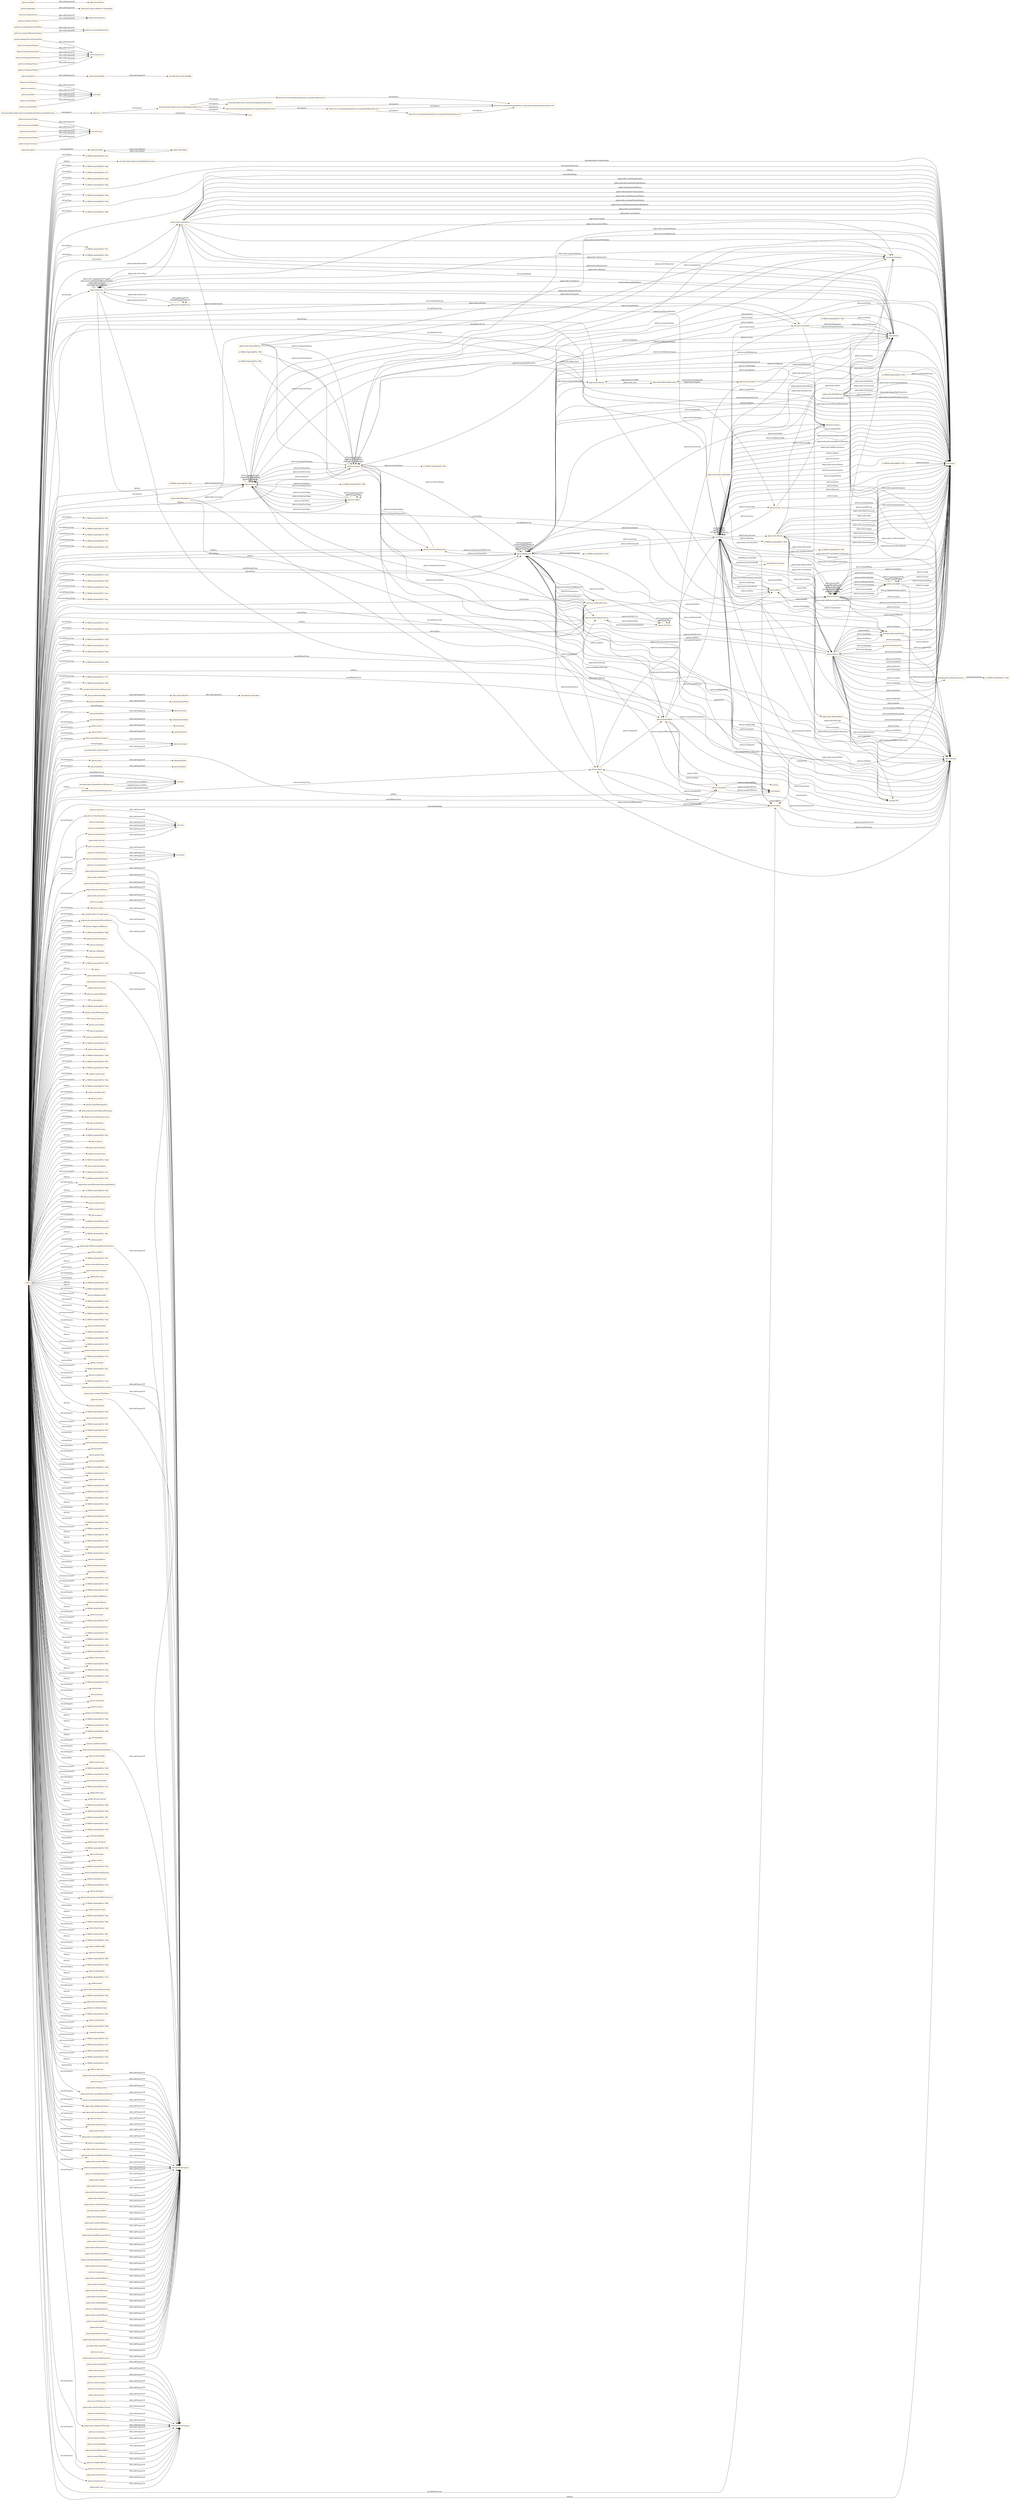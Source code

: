 digraph ar2dtool_diagram { 
rankdir=LR;
size="1501"
node [shape = rectangle, color="orange"]; "2c7f8f36:16e0e54bf7b:-7fcc" "pdprosodic:WorkPattern" "pdprosodic:Foot" "pdprosodic:MetricalSyllable" "pdprosodic:Rhyme" "2c7f8f36:16e0e54bf7b:-7fab" "2c7f8f36:16e0e54bf7b:-7fc7" "2c7f8f36:16e0e54bf7b:-7fbd" "2c7f8f36:16e0e54bf7b:-7fb0" "pdprosodic:LinePattern" "2c7f8f36:16e0e54bf7b:-7ff8" "2c7f8f36:16e0e54bf7b:-7fdb" "pdprosodic:FootDivision" "pdprosodic:RhymeMatch" "2c7f8f36:16e0e54bf7b:-7fe0" "pdprosodic:Metaplasm" "pdprosodic:Symbol" "pdprosodic:Pattern" "2c7f8f36:16e0e54bf7b:-7f99" "skos:Concept" "2c7f8f36:16e0e54bf7b:-7fc2" "pdprosodic:MetricalEncoding" "pdprosodic:StanzaPattern" "2c7f8f36:16e0e54bf7b:-7fe5" "2c7f8f36:16e0e54bf7b:-7f8b" "pdstruct:Line" "pdstruct:OrderedStanzaList" "pdstruct:Word" "pdstruct:Stanza" "pdstruct:Token" "pdcore:Redaction" "2c7f8f36:16e0e54bf7b:-7f92" "2c7f8f36:16e0e54bf7b:-7f95" "2c7f8f36:16e0e54bf7b:-7f87" "pdstruct:Syllable" "pdstruct:OrderedLineList" "2c7f8f36:16e0e54bf7b:-7f8e" "pdcore:Role" "2c7f8f36:16e0e54bf7b:-7f41" "pdcore:OrderedTextUnitList" "2c7f8f36:16e0e54bf7b:-7ef9" "2c7f8f36:16e0e54bf7b:-7f2b" "agentrole:Agent" "2c7f8f36:16e0e54bf7b:-7f52" "2c7f8f36:16e0e54bf7b:-7f1c" "2c7f8f36:16e0e54bf7b:-7ef3" "pdcore:Agent" "pdcore:CreatorRole" "pdcore:Person" "pdcore:Organisation" "pdcore:Ensemble" "2c7f8f36:16e0e54bf7b:-7ec8" "2c7f8f36:16e0e54bf7b:-7f24" "2c7f8f36:16e0e54bf7b:-7f5e" "2c7f8f36:16e0e54bf7b:-7eba" "pdcore:TextUnit" "2c7f8f36:16e0e54bf7b:-7eea" "2c7f8f36:16e0e54bf7b:-7f4c" "pdcore:Place" "postdata-dates:DateEntity" "2c7f8f36:16e0e54bf7b:-7ee4" "2c7f8f36:16e0e54bf7b:-7eb4" "pdcore:Event" "2c7f8f36:16e0e54bf7b:-7ed9" "2c7f8f36:16e0e54bf7b:-7f12" "2c7f8f36:16e0e54bf7b:-7f08" "pdtrans:Location" "2c7f8f36:16e0e54bf7b:-7f5b" "2c7f8f36:16e0e54bf7b:-7f0d" "pdcore:PoeticWork" "2c7f8f36:16e0e54bf7b:-7f17" "2c7f8f36:16e0e54bf7b:-7f46" "owl:Thing" "objectrole:Role" "objectrole:Object" "postdata-dates:OpenedIntervalExpression" "postdata-dates:IntervalExpression" "postdata-dates:ExactDateExpression" "postdata-dates:DateExpression" "2c7f8f36:16e0e54bf7b:-7eab" "postdata-dates:ApproximateDateExpression" "classification:Concept" ; /*classes style*/
	"pdstruct:isLastStanza" -> "owl:topObjectProperty" [ label = "rdfs:subPropertyOf" ];
	"pdstruct:hasLastStanza" -> "owl:topObjectProperty" [ label = "rdfs:subPropertyOf" ];
	"pdstruct:hasLineItem" -> "core:slot" [ label = "rdfs:subPropertyOf" ];
	"pdstruct:previousToken" -> "core:previous" [ label = "rdfs:subPropertyOf" ];
	"pdstruct:translation" -> "owl:topDataProperty" [ label = "rdfs:subPropertyOf" ];
	"pdcore:deathDate" -> "schema2:deathDate" [ label = "rdfs:subPropertyOf" ];
	"pdprosodic:numberOfMorae" -> "owl:topDataProperty" [ label = "rdfs:subPropertyOf" ];
	"pdstruct:previousSyllable" -> "core:previous" [ label = "rdfs:subPropertyOf" ];
	"pdprosodic:isIrregular" -> "owl:topDataProperty" [ label = "rdfs:subPropertyOf" ];
	"pdprosodic:rhymePhoneme" -> "owl:topDataProperty" [ label = "rdfs:subPropertyOf" ];
	"http://www.ontologydesignpatterns.org/cp/owl/partof.owl" -> "http://www.ontologydesignpatterns.org/schemas/cpannotationschema.owl" [ label = "owl:imports" ];
	"pdstruct:lineNumber" -> "core:index" [ label = "rdfs:subPropertyOf" ];
	"pdprosodic:isIsostrophic" -> "owl:topDataProperty" [ label = "rdfs:subPropertyOf" ];
	"pdprosodic:metricalNotes" -> "owl:topDataProperty" [ label = "rdfs:subPropertyOf" ];
	"pdcore:birthPlace" -> "pdcore:isFrom" [ label = "rdfs:subPropertyOf" ];
	"pdprosodic:hasMetaplasm" -> "owl:topDataProperty" [ label = "rdfs:subPropertyOf" ];
	"pdstruct:isLastLine" -> "owl:topObjectProperty" [ label = "rdfs:subPropertyOf" ];
	"pdstruct:content" -> "owl:topDataProperty" [ label = "rdfs:subPropertyOf" ];
	"pdstruct:hasLastToken" -> "owl:topObjectProperty" [ label = "rdfs:subPropertyOf" ];
	"http://www.ontologydesignpatterns.org/cp/owl/classification.owl" -> "http://www.ontologydesignpatterns.org/schemas/cpannotationschema.owl" [ label = "owl:imports" ];
	"pdstruct:nextStanza" -> "core:next" [ label = "rdfs:subPropertyOf" ];
	"pdstruct:isRefrainOmitted" -> "owl:topDataProperty" [ label = "rdfs:subPropertyOf" ];
	"pdprosodic:numberOfLines" -> "owl:topDataProperty" [ label = "rdfs:subPropertyOf" ];
	"postdata-dates:stringContent" -> "owl:topDataProperty" [ label = "rdfs:subPropertyOf" ];
	"pdprosodic:grammaticalStressPattern" -> "owl:topDataProperty" [ label = "rdfs:subPropertyOf" ];
	"pdstruct:positionInWord" -> "owl:topDataProperty" [ label = "rdfs:subPropertyOf" ];
	"http://www.ontologydesignpatterns.org/cp/owl/objectrole.owl" -> "http://www.ontologydesignpatterns.org/cp/owl/classification.owl" [ label = "owl:imports" ];
	"http://www.ontologydesignpatterns.org/cp/owl/objectrole.owl" -> "http://www.ontologydesignpatterns.org/schemas/cpannotationschema.owl" [ label = "owl:imports" ];
	"objectrole:isRoleOf" -> "classification:classifies" [ label = "rdfs:subPropertyOf" ];
	"pdprosodic:label" -> "owl:topDataProperty" [ label = "rdfs:subPropertyOf" ];
	"pdprosodic:hasCaesura" -> "owl:topDataProperty" [ label = "rdfs:subPropertyOf" ];
	"pdprosodic:finalConsonant" -> "owl:topDataProperty" [ label = "rdfs:subPropertyOf" ];
	"pdprosodic:phoneticTranscription" -> "owl:topDataProperty" [ label = "rdfs:subPropertyOf" ];
	"postdata-dates:dateNote" -> "owl:topDataProperty" [ label = "rdfs:subPropertyOf" ];
	"pdstruct:onset" -> "owl:topDataProperty" [ label = "rdfs:subPropertyOf" ];
	"postdata-dates:dateCertainty" -> "pdcore:certainty" [ label = "rdfs:subPropertyOf" ];
	"pdprosodic:rhymeTypeProportion" -> "owl:topDataProperty" [ label = "rdfs:subPropertyOf" ];
	"pdprosodic:altPatterningMetricalScheme" -> "owl:topDataProperty" [ label = "rdfs:subPropertyOf" ];
	"pdcore:birthDate" -> "schema2:birthDate" [ label = "rdfs:subPropertyOf" ];
	"pdprosodic:phonemePattern" -> "owl:topDataProperty" [ label = "rdfs:subPropertyOf" ];
	"pdcore:name" -> "foaf:name" [ label = "rdfs:subPropertyOf" ];
	"objectrole:hasRole" -> "classification:isClassifiedBy" [ label = "rdfs:subPropertyOf" ];
	"pdprosodic:hasRefrain" -> "owl:topDataProperty" [ label = "rdfs:subPropertyOf" ];
	"pdprosodic:prefinalConsonants" -> "owl:topDataProperty" [ label = "rdfs:subPropertyOf" ];
	"pdcore:isPart" -> "partof:isPartOf" [ label = "rdfs:subPropertyOf" ];
	"pdprosodic:isIsometric" -> "owl:topDataProperty" [ label = "rdfs:subPropertyOf" ];
	"pdstruct:isLastSyllable" -> "owl:topObjectProperty" [ label = "rdfs:subPropertyOf" ];
	"pdcore:previousPart" -> "core:previous" [ label = "rdfs:subPropertyOf" ];
	"pdcore:belongsToListOrderedText" -> "core:ordered_list" [ label = "rdfs:subPropertyOf" ];
	"pdprosodic:accentedVowelsPattern" -> "owl:topDataProperty" [ label = "rdfs:subPropertyOf" ];
	"agentrole:Agent" -> "objectrole:Role" [ label = "owl:disjointWith" ];
	"pdprosodic:hasRhymeWord" -> "owl:topObjectProperty" [ label = "rdfs:subPropertyOf" ];
	"pdstruct:weight" -> "owl:topDataProperty" [ label = "rdfs:subPropertyOf" ];
	"pdstruct:hasSyllable" -> "core:slot" [ label = "rdfs:subPropertyOf" ];
	"pdstruct:nextLine" -> "core:next" [ label = "rdfs:subPropertyOf" ];
	"pdstruct:isInflectedForm" -> "owl:topObjectProperty" [ label = "rdfs:subPropertyOf" ];
	"pdprosodic:scannedLine" -> "owl:topDataProperty" [ label = "rdfs:subPropertyOf" ];
	"pdstruct:belongsToStanza" -> "core:ordered_list" [ label = "rdfs:subPropertyOf" ];
	"pdstruct:partOfSpeech" -> "owl:topObjectProperty" [ label = "rdfs:subPropertyOf" ];
	"pdstruct:hasLastLine" -> "owl:topObjectProperty" [ label = "rdfs:subPropertyOf" ];
	"pdprosodic:metricalTypeDescription" -> "owl:topDataProperty" [ label = "rdfs:subPropertyOf" ];
	"pdstruct:hasStanzaItem" -> "core:slot" [ label = "rdfs:subPropertyOf" ];
	"pdcore:performs" -> "objectrole:hasRole" [ label = "rdfs:subPropertyOf" ];
	"pdprosodic:numberOfSyllables" -> "owl:topDataProperty" [ label = "rdfs:subPropertyOf" ];
	"pdstruct:coda" -> "owl:topDataProperty" [ label = "rdfs:subPropertyOf" ];
	"pdstruct:hasFirstLine" -> "owl:topObjectProperty" [ label = "rdfs:subPropertyOf" ];
	"pdprosodic:hasFirstFoot" -> "owl:topObjectProperty" [ label = "rdfs:subPropertyOf" ];
	"pdprosodic:interStrophicRelations" -> "owl:topDataProperty" [ label = "rdfs:subPropertyOf" ];
	"pdstruct:previousStanza" -> "core:previous" [ label = "rdfs:subPropertyOf" ];
	"pdstruct:belongsToLineList" -> "core:ordered_list" [ label = "rdfs:subPropertyOf" ];
	"http://postdata.linhd.uned.es/ontology/postdata-core" -> "http://postdata.linhd.uned.es/ontology/postdata-dates" [ label = "owl:imports" ];
	"http://postdata.linhd.uned.es/ontology/postdata-core" -> "http://www.ontologydesignpatterns.org/cp/owl/partof.owl" [ label = "owl:imports" ];
	"http://postdata.linhd.uned.es/ontology/postdata-core" -> "http://www.ontologydesignpatterns.org/cp/owl/agentrole.owl" [ label = "owl:imports" ];
	"http://postdata.linhd.uned.es/ontology/postdata-core" -> "core:" [ label = "owl:imports" ];
	"pdstruct:sense" -> "owl:topDataProperty" [ label = "rdfs:subPropertyOf" ];
	"pdcore:birthPlaceCertainty" -> "pdcore:certainty" [ label = "rdfs:subPropertyOf" ];
	"pdprosodic:isHypermetre" -> "owl:topDataProperty" [ label = "rdfs:subPropertyOf" ];
	"pdcore:hasTextUnit" -> "core:slot" [ label = "rdfs:subPropertyOf" ];
	"pdprosodic:uses" -> "owl:topObjectProperty" [ label = "rdfs:subPropertyOf" ];
	"pdstruct:stanzaNumber" -> "core:index" [ label = "rdfs:subPropertyOf" ];
	"pdcore:nextPart" -> "core:next" [ label = "rdfs:subPropertyOf" ];
	"pdstruct:containsMentionToPlace" -> "pdstruct:containsMentionTo" [ label = "rdfs:subPropertyOf" ];
	"pdstruct:hasLastSyllable" -> "owl:topObjectProperty" [ label = "rdfs:subPropertyOf" ];
	"pdstruct:hasLine" -> "core:slot" [ label = "rdfs:subPropertyOf" ];
	"pdprosodic:isEcho" -> "owl:topDataProperty" [ label = "rdfs:subPropertyOf" ];
	"pdprosodic:numberOfFeet" -> "owl:topDataProperty" [ label = "rdfs:subPropertyOf" ];
	"pdcore:isPerformedBy" -> "objectrole:isRoleOf" [ label = "rdfs:subPropertyOf" ];
	"pdprosodic:altCountingMetricalScheme" -> "owl:topDataProperty" [ label = "rdfs:subPropertyOf" ];
	"pdprosodic:presents" -> "owl:topObjectProperty" [ label = "rdfs:subPropertyOf" ];
	"pdstruct:isNotMetricStanza" -> "owl:topDataProperty" [ label = "rdfs:subPropertyOf" ];
	"pdstruct:morphologicalAnnotation" -> "owl:topDataProperty" [ label = "rdfs:subPropertyOf" ];
	"pdprosodic:altRhymeScheme" -> "owl:topDataProperty" [ label = "rdfs:subPropertyOf" ];
	"pdprosodic:accentedVowels" -> "owl:topDataProperty" [ label = "rdfs:subPropertyOf" ];
	"pdprosodic:ending" -> "owl:topDataProperty" [ label = "rdfs:subPropertyOf" ];
	"postdata-dates:DateExpression" -> "2c7f8f36:16e0e54bf7b:-7eab" [ label = "owl:equivalentClass" ];
	"pdstruct:previousLine" -> "core:previous" [ label = "rdfs:subPropertyOf" ];
	"pdprosodic:isUnissonant" -> "owl:topDataProperty" [ label = "rdfs:subPropertyOf" ];
	"pdstruct:hasToken" -> "core:slot" [ label = "rdfs:subPropertyOf" ];
	"pdprosodic:clausulaScheme" -> "owl:topDataProperty" [ label = "rdfs:subPropertyOf" ];
	"pdprosodic:isRegular" -> "owl:topDataProperty" [ label = "rdfs:subPropertyOf" ];
	"pdprosodic:vowelTypeScheme" -> "owl:topDataProperty" [ label = "rdfs:subPropertyOf" ];
	"pdstruct:" -> "core:" [ label = "owl:imports" ];
	"pdstruct:" -> "http://postdata.linhd.uned.es/ontology/postdata-core" [ label = "owl:imports" ];
	"postdata-dates:notAfter" -> "owl:topDataProperty" [ label = "rdfs:subPropertyOf" ];
	"pdstruct:lemma" -> "owl:topDataProperty" [ label = "rdfs:subPropertyOf" ];
	"pdstruct:analysesLine" -> "pdprosodic:analyses" [ label = "rdfs:subPropertyOf" ];
	"pdstruct:nextToken" -> "core:next" [ label = "rdfs:subPropertyOf" ];
	"pdprosodic:nextFoot" -> "owl:topObjectProperty" [ label = "rdfs:subPropertyOf" ];
	"pdprosodic:hasAnacrusis" -> "owl:topDataProperty" [ label = "rdfs:subPropertyOf" ];
	"pdcore:notes" -> "bibtex:hasNote" [ label = "rdfs:subPropertyOf" ];
	"pdprosodic:isHypometre" -> "owl:topDataProperty" [ label = "rdfs:subPropertyOf" ];
	"pdprosodic:numberOfStanzas" -> "owl:topDataProperty" [ label = "rdfs:subPropertyOf" ];
	"pdprosodic:countingMetricalScheme" -> "owl:topDataProperty" [ label = "rdfs:subPropertyOf" ];
	"pdstruct:belongsToStanzaList" -> "core:ordered_list" [ label = "rdfs:subPropertyOf" ];
	"pdstruct:wordNumber" -> "core:index" [ label = "rdfs:subPropertyOf" ];
	"pdstruct:analysesStanza" -> "pdprosodic:analyses" [ label = "rdfs:subPropertyOf" ];
	"pdstruct:nextSyllable" -> "core:next" [ label = "rdfs:subPropertyOf" ];
	"pdstruct:paraphrasis" -> "owl:topDataProperty" [ label = "rdfs:subPropertyOf" ];
	"pdcore:biography" -> "http://purl.org/vocab/bio/0.1/biography" [ label = "rdfs:subPropertyOf" ];
	"postdata-dates:notBefore" -> "owl:topDataProperty" [ label = "rdfs:subPropertyOf" ];
	"pdprosodic:initialPhonemesPattern" -> "owl:topDataProperty" [ label = "rdfs:subPropertyOf" ];
	"pdstruct:belongsToLine" -> "core:ordered_list" [ label = "rdfs:subPropertyOf" ];
	"pdprosodic:isAnalysedThrough" -> "owl:topObjectProperty" [ label = "rdfs:subPropertyOf" ];
	"pdprosodic:isCatalectic" -> "owl:topDataProperty" [ label = "rdfs:subPropertyOf" ];
	"http://www.ontologydesignpatterns.org/cp/owl/agentrole.owl" -> "http://www.ontologydesignpatterns.org/cp/owl/objectrole.owl" [ label = "owl:imports" ];
	"http://www.ontologydesignpatterns.org/cp/owl/agentrole.owl" -> "http://www.ontologydesignpatterns.org/schemas/cpannotationschema.owl" [ label = "owl:imports" ];
	"pdstruct:hasFirstToken" -> "owl:topObjectProperty" [ label = "rdfs:subPropertyOf" ];
	"pdprosodic:rhymeScheme" -> "owl:topDataProperty" [ label = "rdfs:subPropertyOf" ];
	"pdstruct:isLastToken" -> "owl:topObjectProperty" [ label = "rdfs:subPropertyOf" ];
	"pdcore:subtitle" -> "fabio:hasSubtitle" [ label = "rdfs:subPropertyOf" ];
	"pdprosodic:patterningMetricalScheme" -> "owl:topDataProperty" [ label = "rdfs:subPropertyOf" ];
	"http://postdata.linhd.uned.es/ontology/postdata-prosodicElements" -> "pdstruct:" [ label = "owl:imports" ];
	"pdprosodic:isHypermetrical" -> "owl:topDataProperty" [ label = "rdfs:subPropertyOf" ];
	"pdprosodic:matches" -> "owl:topObjectProperty" [ label = "rdfs:subPropertyOf" ];
	"pdstruct:altStanzaNumber" -> "core:index" [ label = "rdfs:subPropertyOf" ];
	"pdstruct:phoneticTranscription" -> "owl:topDataProperty" [ label = "rdfs:subPropertyOf" ];
	"pdprosodic:rhymeGrapheme" -> "owl:topDataProperty" [ label = "rdfs:subPropertyOf" ];
	"pdcore:hasPart" -> "partof:hasPart" [ label = "rdfs:subPropertyOf" ];
	"pdstruct:containsMentionToAgent" -> "pdstruct:containsMentionTo" [ label = "rdfs:subPropertyOf" ];
	"pdprosodic:phonemePatternByManner" -> "owl:topDataProperty" [ label = "rdfs:subPropertyOf" ];
	"pdstruct:isTheSameAs" -> "owl:topObjectProperty" [ label = "rdfs:subPropertyOf" ];
	"NULL" -> "2c7f8f36:16e0e54bf7b:-7f24" [ label = "owl:allValuesFrom" ];
	"NULL" -> "pdskos:religious-affiliation" [ label = "owl:hasValue" ];
	"NULL" -> "pdprosodic:Foot" [ label = "owl:onClass" ];
	"NULL" -> "2c7f8f36:16e0e54bf7b:-7f8d" [ label = "owl:unionOf" ];
	"NULL" -> "pdskos:metrical-category" [ label = "owl:hasValue" ];
	"NULL" -> "2c7f8f36:16e0e54bf7b:-7eba" [ label = "owl:someValuesFrom" ];
	"NULL" -> "postdata-dates:ApproximateDateExpression" [ label = "rdf:first" ];
	"NULL" -> "pdcore:roleName" [ label = "owl:onProperty" ];
	"NULL" -> "pdstruct:isRefrain" [ label = "owl:onProperty" ];
	"NULL" -> "2c7f8f36:16e0e54bf7b:-7fab" [ label = "owl:onClass" ];
	"NULL" -> "pdcore:isTranslation" [ label = "owl:onProperty" ];
	"NULL" -> "2c7f8f36:16e0e54bf7b:-7f85" [ label = "rdf:rest" ];
	"NULL" -> "rdf:nil" [ label = "rdf:rest" ];
	"NULL" -> "pdstruct:Line" [ label = "rdf:first" ];
	"NULL" -> "2c7f8f36:16e0e54bf7b:-7fcc" [ label = "owl:onClass" ];
	"NULL" -> "xsd:date" [ label = "owl:allValuesFrom" ];
	"NULL" -> "pdcore:notes" [ label = "owl:onProperty" ];
	"NULL" -> "2c7f8f36:16e0e54bf7b:-7f12" [ label = "owl:allValuesFrom" ];
	"NULL" -> "pdskos:character-type" [ label = "owl:hasValue" ];
	"NULL" -> "pdcore:numberOfPoems" [ label = "owl:onProperty" ];
	"NULL" -> "dc:description" [ label = "owl:onProperty" ];
	"NULL" -> "2c7f8f36:16e0e54bf7b:-7ef3" [ label = "owl:allValuesFrom" ];
	"NULL" -> "postdata-dates:DateEntity" [ label = "owl:allValuesFrom" ];
	"NULL" -> "2c7f8f36:16e0e54bf7b:-7fc1" [ label = "owl:intersectionOf" ];
	"NULL" -> "pdskos:rhymeMatching-type" [ label = "owl:hasValue" ];
	"NULL" -> "dcterms:abstract" [ label = "owl:onProperty" ];
	"NULL" -> "pdcore:Ensemble" [ label = "rdf:first" ];
	"NULL" -> "pdcore:sourceNote" [ label = "owl:onProperty" ];
	"NULL" -> "pdcore:Redaction" [ label = "rdf:first" ];
	"NULL" -> "pdcore:penName" [ label = "owl:onProperty" ];
	"NULL" -> "pdskos:stanzaEdition-type" [ label = "owl:hasValue" ];
	"NULL" -> "2c7f8f36:16e0e54bf7b:-7fe2" [ label = "rdf:rest" ];
	"NULL" -> "pdcore:Redaction" [ label = "owl:allValuesFrom" ];
	"NULL" -> "pdcore:literaryPeriod" [ label = "owl:onProperty" ];
	"NULL" -> "2c7f8f36:16e0e54bf7b:-7ef8" [ label = "owl:intersectionOf" ];
	"NULL" -> "2c7f8f36:16e0e54bf7b:-7f91" [ label = "owl:unionOf" ];
	"NULL" -> "2c7f8f36:16e0e54bf7b:-7f88" [ label = "rdf:rest" ];
	"NULL" -> "pdskos:stanza-type" [ label = "owl:hasValue" ];
	"NULL" -> "2c7f8f36:16e0e54bf7b:-7f2a" [ label = "owl:intersectionOf" ];
	"NULL" -> "2c7f8f36:16e0e54bf7b:-7ef9" [ label = "owl:allValuesFrom" ];
	"NULL" -> "pdstruct:lineNumber" [ label = "owl:onProperty" ];
	"NULL" -> "pdprosodic:Pattern" [ label = "owl:onClass" ];
	"NULL" -> "2c7f8f36:16e0e54bf7b:-7ea3" [ label = "rdf:rest" ];
	"NULL" -> "pdstruct:Stanza" [ label = "rdf:first" ];
	"NULL" -> "pdcore:workNumber" [ label = "owl:onProperty" ];
	"NULL" -> "pdcore:CreatorRole" [ label = "owl:allValuesFrom" ];
	"NULL" -> "pdcore:school" [ label = "owl:onProperty" ];
	"NULL" -> "pdprosodic:hasCaesura" [ label = "owl:onProperty" ];
	"NULL" -> "pdcore:typeOfDesignation" [ label = "owl:onProperty" ];
	"NULL" -> "pdprosodic:presentsRhymeMatching" [ label = "owl:onProperty" ];
	"NULL" -> "pdprosodic:altCountingMetricalScheme" [ label = "owl:onProperty" ];
	"NULL" -> "2c7f8f36:16e0e54bf7b:-7fc2" [ label = "owl:onClass" ];
	"NULL" -> "pdskos:rhymeDisposition-type" [ label = "owl:hasValue" ];
	"NULL" -> "pdcore:hasEditor" [ label = "owl:onProperty" ];
	"NULL" -> "pdskos:footUnit-type" [ label = "owl:hasValue" ];
	"NULL" -> "2c7f8f36:16e0e54bf7b:-7fc4" [ label = "rdf:rest" ];
	"NULL" -> "pdstruct:hasLastLine" [ label = "owl:onProperty" ];
	"NULL" -> "pdcore:Event" [ label = "owl:allValuesFrom" ];
	"NULL" -> "pdcore:floruit" [ label = "owl:onProperty" ];
	"NULL" -> "2c7f8f36:16e0e54bf7b:-7f46" [ label = "owl:onClass" ];
	"NULL" -> "pdprosodic:feetType" [ label = "owl:onProperty" ];
	"NULL" -> "pdcore:Redaction" [ label = "owl:onClass" ];
	"NULL" -> "pdskos:metrical-type" [ label = "owl:hasValue" ];
	"NULL" -> "2c7f8f36:16e0e54bf7b:-7ed6" [ label = "rdf:rest" ];
	"NULL" -> "pdcore:hasTranslation" [ label = "owl:onProperty" ];
	"NULL" -> "2c7f8f36:16e0e54bf7b:-7faa" [ label = "owl:intersectionOf" ];
	"NULL" -> "pdprosodic:altPatterningMetricalScheme" [ label = "owl:onProperty" ];
	"NULL" -> "2c7f8f36:16e0e54bf7b:-7f50" [ label = "rdf:rest" ];
	"NULL" -> "pdprosodic:initialPhonemesPatternByManner" [ label = "owl:onProperty" ];
	"NULL" -> "2c7f8f36:16e0e54bf7b:-7f4a" [ label = "rdf:rest" ];
	"NULL" -> "pdcore:numberOfWitnessesUsed" [ label = "owl:onProperty" ];
	"NULL" -> "pdcore:roleFunction" [ label = "owl:onProperty" ];
	"NULL" -> "pdskos:social-status" [ label = "owl:hasValue" ];
	"NULL" -> "pdprosodic:accentedVowelsPattern" [ label = "owl:onProperty" ];
	"NULL" -> "pdcore:genre" [ label = "owl:onProperty" ];
	"NULL" -> "2c7f8f36:16e0e54bf7b:-7fcb" [ label = "owl:intersectionOf" ];
	"NULL" -> "pdcore:authorEducationLevel" [ label = "owl:onProperty" ];
	"NULL" -> "pdcore:Place" [ label = "owl:allValuesFrom" ];
	"NULL" -> "2c7f8f36:16e0e54bf7b:-7fb0" [ label = "owl:onClass" ];
	"NULL" -> "2c7f8f36:16e0e54bf7b:-7ec8" [ label = "owl:allValuesFrom" ];
	"NULL" -> "pdprosodic:accentedVowels" [ label = "owl:onProperty" ];
	"NULL" -> "pdstruct:content" [ label = "owl:onProperty" ];
	"NULL" -> "pdprosodic:metricalNotes" [ label = "owl:onProperty" ];
	"NULL" -> "2c7f8f36:16e0e54bf7b:-7f8c" [ label = "rdf:rest" ];
	"NULL" -> "pdcore:Role" [ label = "owl:allValuesFrom" ];
	"NULL" -> "pdskos:gender" [ label = "owl:hasValue" ];
	"NULL" -> "xsd:integer" [ label = "owl:onDataRange" ];
	"NULL" -> "pdcore:explicit" [ label = "owl:onProperty" ];
	"NULL" -> "2c7f8f36:16e0e54bf7b:-7f5c" [ label = "rdf:rest" ];
	"NULL" -> "pdskos:clausulaScheme-type" [ label = "owl:hasValue" ];
	"NULL" -> "pdcore:narrativeLocation" [ label = "owl:onProperty" ];
	"NULL" -> "2c7f8f36:16e0e54bf7b:-7f0d" [ label = "owl:allValuesFrom" ];
	"NULL" -> "pdcore:hasPart" [ label = "owl:onProperty" ];
	"NULL" -> "pdskos:foot-type" [ label = "owl:hasValue" ];
	"NULL" -> "2c7f8f36:16e0e54bf7b:-7fe0" [ label = "owl:onClass" ];
	"NULL" -> "2c7f8f36:16e0e54bf7b:-7f1c" [ label = "owl:allValuesFrom" ];
	"NULL" -> "2c7f8f36:16e0e54bf7b:-7f0f" [ label = "rdf:rest" ];
	"NULL" -> "2c7f8f36:16e0e54bf7b:-7f53" [ label = "rdf:rest" ];
	"NULL" -> "pdcore:isReferencedIn" [ label = "owl:onProperty" ];
	"NULL" -> "pdcore:birthPlaceCertainty" [ label = "owl:onProperty" ];
	"NULL" -> "2c7f8f36:16e0e54bf7b:-7eea" [ label = "owl:allValuesFrom" ];
	"NULL" -> "pdstruct:lemma" [ label = "owl:onProperty" ];
	"NULL" -> "2c7f8f36:16e0e54bf7b:-7eb3" [ label = "owl:intersectionOf" ];
	"NULL" -> "2c7f8f36:16e0e54bf7b:-7f86" [ label = "owl:unionOf" ];
	"NULL" -> "2c7f8f36:16e0e54bf7b:-7f4c" [ label = "owl:someValuesFrom" ];
	"NULL" -> "2c7f8f36:16e0e54bf7b:-7eaa" [ label = "owl:unionOf" ];
	"NULL" -> "2c7f8f36:16e0e54bf7b:-7ef2" [ label = "owl:intersectionOf" ];
	"NULL" -> "pdcore:isMentionedIn" [ label = "owl:onProperty" ];
	"NULL" -> "2c7f8f36:16e0e54bf7b:-7f99" [ label = "owl:onClass" ];
	"NULL" -> "2c7f8f36:16e0e54bf7b:-7f3e" [ label = "rdf:rest" ];
	"NULL" -> "2c7f8f36:16e0e54bf7b:-7f8f" [ label = "rdf:rest" ];
	"NULL" -> "2c7f8f36:16e0e54bf7b:-7f45" [ label = "owl:intersectionOf" ];
	"NULL" -> "pdskos:author-educationLevel" [ label = "owl:hasValue" ];
	"NULL" -> "2c7f8f36:16e0e54bf7b:-7f14" [ label = "rdf:rest" ];
	"NULL" -> "pdprosodic:hasAnacrusis" [ label = "owl:onProperty" ];
	"NULL" -> "postdata-dates:ExactDateExpression" [ label = "rdf:first" ];
	"NULL" -> "pdstruct:phoneticTranscription" [ label = "owl:onProperty" ];
	"NULL" -> "pdskos:certainty" [ label = "owl:hasValue" ];
	"NULL" -> "2c7f8f36:16e0e54bf7b:-7fbc" [ label = "owl:intersectionOf" ];
	"NULL" -> "xsd:date" [ label = "owl:onDataRange" ];
	"NULL" -> "pdcore:OrderedTextUnitList" [ label = "owl:allValuesFrom" ];
	"NULL" -> "pdcore:socialStatus" [ label = "owl:onProperty" ];
	"NULL" -> "2c7f8f36:16e0e54bf7b:-7ea5" [ label = "owl:members" ];
	"NULL" -> "xsd:string" [ label = "owl:someValuesFrom" ];
	"NULL" -> "pdstruct:morphologicalAnnotation" [ label = "owl:onProperty" ];
	"NULL" -> "2c7f8f36:16e0e54bf7b:-7f08" [ label = "owl:onClass" ];
	"NULL" -> "pdcore:isEditedIn" [ label = "owl:onProperty" ];
	"NULL" -> "2c7f8f36:16e0e54bf7b:-7f56" [ label = "rdf:rest" ];
	"NULL" -> "pdcore:witnessesNotUsed" [ label = "owl:onProperty" ];
	"NULL" -> "2c7f8f36:16e0e54bf7b:-7fdf" [ label = "owl:intersectionOf" ];
	"NULL" -> "2c7f8f36:16e0e54bf7b:-7f51" [ label = "owl:unionOf" ];
	"NULL" -> "pdskos:metrical-context" [ label = "owl:hasValue" ];
	"NULL" -> "pdskos:metrical-complexity" [ label = "owl:hasValue" ];
	"NULL" -> "xsd:string" [ label = "rdf:first" ];
	"NULL" -> "pdcore:gender" [ label = "owl:onProperty" ];
	"NULL" -> "pdcore:poeticType" [ label = "owl:onProperty" ];
	"NULL" -> "pdcore:originalTitle" [ label = "owl:onProperty" ];
	"NULL" -> "pdprosodic:altRhymeScheme" [ label = "owl:onProperty" ];
	"NULL" -> "2c7f8f36:16e0e54bf7b:-7f41" [ label = "owl:onClass" ];
	"NULL" -> "2c7f8f36:16e0e54bf7b:-7ed8" [ label = "owl:intersectionOf" ];
	"NULL" -> "2c7f8f36:16e0e54bf7b:-7f11" [ label = "owl:intersectionOf" ];
	"NULL" -> "pdprosodic:clausula" [ label = "owl:onProperty" ];
	"NULL" -> "2c7f8f36:16e0e54bf7b:-7f89" [ label = "rdf:rest" ];
	"NULL" -> "2c7f8f36:16e0e54bf7b:-7f57" [ label = "owl:unionOf" ];
	"NULL" -> "pdprosodic:isAnalysedThrough" [ label = "owl:onProperty" ];
	"NULL" -> "2c7f8f36:16e0e54bf7b:-7faf" [ label = "owl:intersectionOf" ];
	"NULL" -> "2c7f8f36:16e0e54bf7b:-7ea4" [ label = "rdf:rest" ];
	"NULL" -> "pdcore:retrievesText" [ label = "owl:onProperty" ];
	"NULL" -> "postdata-dates:stringContent" [ label = "owl:onProperty" ];
	"NULL" -> "2c7f8f36:16e0e54bf7b:-7f59" [ label = "rdf:rest" ];
	"NULL" -> "2c7f8f36:16e0e54bf7b:-7f5d" [ label = "owl:unionOf" ];
	"NULL" -> "2c7f8f36:16e0e54bf7b:-7fc7" [ label = "owl:onClass" ];
	"NULL" -> "2c7f8f36:16e0e54bf7b:-7ee3" [ label = "owl:intersectionOf" ];
	"NULL" -> "2c7f8f36:16e0e54bf7b:-7ff5" [ label = "rdf:rest" ];
	"NULL" -> "2c7f8f36:16e0e54bf7b:-7ec5" [ label = "rdf:rest" ];
	"NULL" -> "2c7f8f36:16e0e54bf7b:-7fdb" [ label = "owl:onClass" ];
	"NULL" -> "pdprosodic:rhymeScheme" [ label = "owl:onProperty" ];
	"NULL" -> "2c7f8f36:16e0e54bf7b:-7ed9" [ label = "owl:allValuesFrom" ];
	"NULL" -> "2c7f8f36:16e0e54bf7b:-7f90" [ label = "rdf:rest" ];
	"NULL" -> "2c7f8f36:16e0e54bf7b:-7ea8" [ label = "rdf:rest" ];
	"NULL" -> "pdcore:originalName" [ label = "owl:onProperty" ];
	"NULL" -> "pdskos:designation-type" [ label = "owl:hasValue" ];
	"NULL" -> "pdcore:numberOfPlays" [ label = "owl:onProperty" ];
	"NULL" -> "pdcore:birthPlace" [ label = "owl:onProperty" ];
	"NULL" -> "2c7f8f36:16e0e54bf7b:-7fc6" [ label = "owl:intersectionOf" ];
	"NULL" -> "pdprosodic:patterningMetricalScheme" [ label = "owl:onProperty" ];
	"NULL" -> "pdcore:Place" [ label = "owl:onClass" ];
	"NULL" -> "2c7f8f36:16e0e54bf7b:-7f1b" [ label = "owl:intersectionOf" ];
	"NULL" -> "2c7f8f36:16e0e54bf7b:-7fc9" [ label = "rdf:rest" ];
	"NULL" -> "pdstruct:hasLineItem" [ label = "owl:onProperty" ];
	"NULL" -> "pdcore:religiousAffiliation" [ label = "owl:onProperty" ];
	"NULL" -> "pdcore:numberOfLines" [ label = "owl:onProperty" ];
	"NULL" -> "pdcore:deathDate" [ label = "owl:onProperty" ];
	"NULL" -> "2c7f8f36:16e0e54bf7b:-7f28" [ label = "rdf:rest" ];
	"NULL" -> "pdcore:surname" [ label = "owl:onProperty" ];
	"NULL" -> "2c7f8f36:16e0e54bf7b:-7f07" [ label = "owl:intersectionOf" ];
	"NULL" -> "pdcore:hasOrderedTextList" [ label = "owl:onProperty" ];
	"NULL" -> "2c7f8f36:16e0e54bf7b:-7f21" [ label = "rdf:rest" ];
	"NULL" -> "2c7f8f36:16e0e54bf7b:-7f17" [ label = "owl:allValuesFrom" ];
	"NULL" -> "2c7f8f36:16e0e54bf7b:-7f5a" [ label = "owl:unionOf" ];
	"NULL" -> "2c7f8f36:16e0e54bf7b:-7fdd" [ label = "rdf:rest" ];
	"NULL" -> "2c7f8f36:16e0e54bf7b:-7f49" [ label = "rdf:rest" ];
	"NULL" -> "pdskos:role-function" [ label = "owl:hasValue" ];
	"NULL" -> "pdstruct:hasFirstLine" [ label = "owl:onProperty" ];
	"NULL" -> "2c7f8f36:16e0e54bf7b:-7f93" [ label = "rdf:rest" ];
	"NULL" -> "2c7f8f36:16e0e54bf7b:-7fad" [ label = "rdf:rest" ];
	"NULL" -> "2c7f8f36:16e0e54bf7b:-7ee9" [ label = "owl:intersectionOf" ];
	"NULL" -> "2c7f8f36:16e0e54bf7b:-7f19" [ label = "rdf:rest" ];
	"NULL" -> "pdcore:date" [ label = "owl:onProperty" ];
	"NULL" -> "skos:inScheme" [ label = "owl:onProperty" ];
	"NULL" -> "pdcore:nameLink" [ label = "owl:onProperty" ];
	"NULL" -> "pdcore:creates" [ label = "owl:onProperty" ];
	"NULL" -> "skos:Concept" [ label = "rdf:first" ];
	"NULL" -> "pdskos:textualElement-type" [ label = "owl:hasValue" ];
	"NULL" -> "pdstruct:isInflectedForm" [ label = "owl:onProperty" ];
	"NULL" -> "postdata-dates:IntervalExpression" [ label = "rdf:first" ];
	"NULL" -> "pdcore:certainty" [ label = "owl:onProperty" ];
	"NULL" -> "2c7f8f36:16e0e54bf7b:-7ef0" [ label = "rdf:rest" ];
	"NULL" -> "2c7f8f36:16e0e54bf7b:-7fa8" [ label = "rdf:rest" ];
	"NULL" -> "2c7f8f36:16e0e54bf7b:-7fbf" [ label = "rdf:rest" ];
	"NULL" -> "xsd:language" [ label = "rdf:first" ];
	"NULL" -> "pdstruct:paraphrasis" [ label = "owl:onProperty" ];
	"NULL" -> "pdcore:usedForSynthesis" [ label = "owl:onProperty" ];
	"NULL" -> "xsd:boolean" [ label = "owl:onDataRange" ];
	"NULL" -> "pdcore:isInvolvedIn" [ label = "owl:onProperty" ];
	"NULL" -> "pdprosodic:countingMetricalScheme" [ label = "owl:onProperty" ];
	"NULL" -> "pdskos:poetic-type" [ label = "owl:hasValue" ];
	"NULL" -> "2c7f8f36:16e0e54bf7b:-7f23" [ label = "owl:intersectionOf" ];
	"NULL" -> "2c7f8f36:16e0e54bf7b:-7eb9" [ label = "owl:intersectionOf" ];
	"NULL" -> "pdtrans:Location" [ label = "owl:allValuesFrom" ];
	"NULL" -> "pdcore:provenanceFrom" [ label = "owl:onProperty" ];
	"NULL" -> "postdata-dates:DateEntity" [ label = "owl:onClass" ];
	"NULL" -> "2c7f8f36:16e0e54bf7b:-7ee1" [ label = "rdf:rest" ];
	"NULL" -> "pdskos:feet-type" [ label = "owl:hasValue" ];
	"NULL" -> "pdskos:literary-period" [ label = "owl:hasValue" ];
	"NULL" -> "2c7f8f36:16e0e54bf7b:-7f96" [ label = "rdf:rest" ];
	"NULL" -> "pdprosodic:LinePattern" [ label = "owl:onClass" ];
	"NULL" -> "2c7f8f36:16e0e54bf7b:-7f8a" [ label = "owl:unionOf" ];
	"NULL" -> "2c7f8f36:16e0e54bf7b:-7ff7" [ label = "owl:unionOf" ];
	"NULL" -> "2c7f8f36:16e0e54bf7b:-7eb1" [ label = "rdf:rest" ];
	"NULL" -> "2c7f8f36:16e0e54bf7b:-7f94" [ label = "owl:unionOf" ];
	"NULL" -> "pdcore:isPart" [ label = "owl:onProperty" ];
	"NULL" -> "pdstruct:Line" [ label = "owl:onClass" ];
	"NULL" -> "schema2:endDate" [ label = "owl:onProperty" ];
	"NULL" -> "pdskos:part-of-speech" [ label = "owl:hasValue" ];
	"NULL" -> "2c7f8f36:16e0e54bf7b:-7f54" [ label = "owl:unionOf" ];
	"NULL" -> "pdstruct:altStanzaNumber" [ label = "owl:onProperty" ];
	"NULL" -> "pdstruct:OrderedStanzaList" [ label = "owl:onClass" ];
	"NULL" -> "pdcore:forename" [ label = "owl:onProperty" ];
	"NULL" -> "pdskos:school" [ label = "owl:hasValue" ];
	"NULL" -> "2c7f8f36:16e0e54bf7b:-7f16" [ label = "owl:intersectionOf" ];
	"NULL" -> "pdcore:isFrom" [ label = "owl:onProperty" ];
	"NULL" -> "pdcore:typeOfTextualElement" [ label = "owl:onProperty" ];
	"NULL" -> "pdskos:metaplasm-type" [ label = "owl:hasValue" ];
	"NULL" -> "pdcore:name" [ label = "owl:onProperty" ];
	"NULL" -> "2c7f8f36:16e0e54bf7b:-7fe4" [ label = "owl:intersectionOf" ];
	"NULL" -> "pdcore:hasAgent" [ label = "owl:onProperty" ];
	"NULL" -> "pdcore:Ensemble" [ label = "owl:allValuesFrom" ];
	"NULL" -> "2c7f8f36:16e0e54bf7b:-7eb4" [ label = "owl:onClass" ];
	"NULL" -> "pdcore:birthDate" [ label = "owl:onProperty" ];
	"NULL" -> "pdprosodic:previousFootBeforeCaesura" [ label = "owl:onProperty" ];
	"NULL" -> "2c7f8f36:16e0e54bf7b:-7f05" [ label = "rdf:rest" ];
	"NULL" -> "pdcore:PoeticWork" [ label = "owl:allValuesFrom" ];
	"NULL" -> "2c7f8f36:16e0e54bf7b:-7f2b" [ label = "owl:allValuesFrom" ];
	"NULL" -> "pdskos:nucleus-type" [ label = "owl:hasValue" ];
	"NULL" -> "2c7f8f36:16e0e54bf7b:-7fba" [ label = "rdf:rest" ];
	"NULL" -> "2c7f8f36:16e0e54bf7b:-7f4b" [ label = "owl:unionOf" ];
	"NULL" -> "pdcore:hasCreator" [ label = "owl:onProperty" ];
	"NULL" -> "pdstruct:OrderedStanzaList" [ label = "rdf:first" ];
	"NULL" -> "2c7f8f36:16e0e54bf7b:-7f0c" [ label = "owl:intersectionOf" ];
	"NULL" -> "2c7f8f36:16e0e54bf7b:-7ef6" [ label = "rdf:rest" ];
	"NULL" -> "pdstruct:Word" [ label = "owl:onClass" ];
	"NULL" -> "pdcore:isAffectedBy" [ label = "owl:onProperty" ];
	"NULL" -> "pdcore:isTranslated" [ label = "owl:onProperty" ];
	"NULL" -> "pdcore:Agent" [ label = "owl:someValuesFrom" ];
	"NULL" -> "2c7f8f36:16e0e54bf7b:-7ff6" [ label = "rdf:rest" ];
	"NULL" -> "pdcore:isPerformedBy" [ label = "owl:onProperty" ];
	"NULL" -> "2c7f8f36:16e0e54bf7b:-7ea9" [ label = "rdf:rest" ];
	"NULL" -> "pdcore:isIndexedIn" [ label = "owl:onProperty" ];
	"NULL" -> "2c7f8f36:16e0e54bf7b:-7fe5" [ label = "owl:onClass" ];
	"NULL" -> "pdstruct:hasStanzaItem" [ label = "owl:onProperty" ];
	"NULL" -> "pdstruct:OrderedLineList" [ label = "rdf:first" ];
	"NULL" -> "2c7f8f36:16e0e54bf7b:-7ee4" [ label = "owl:onClass" ];
	"NULL" -> "2c7f8f36:16e0e54bf7b:-7ee7" [ label = "rdf:rest" ];
	"NULL" -> "pdskos:genre" [ label = "owl:hasValue" ];
	"NULL" -> "pdprosodic:clausulaSchemeType" [ label = "owl:onProperty" ];
	"NULL" -> "2c7f8f36:16e0e54bf7b:-7f0a" [ label = "rdf:rest" ];
	"NULL" -> "pdprosodic:metricalType" [ label = "owl:onProperty" ];
	"NULL" -> "pdskos:versification-type" [ label = "owl:hasValue" ];
	"NULL" -> "2c7f8f36:16e0e54bf7b:-7eb7" [ label = "rdf:rest" ];
	"NULL" -> "pdcore:isSynthesis" [ label = "owl:onProperty" ];
	"NULL" -> "2c7f8f36:16e0e54bf7b:-7f98" [ label = "owl:intersectionOf" ];
	"NULL" -> "pdprosodic:grammaticalStressPattern" [ label = "owl:onProperty" ];
	"NULL" -> "schema2:startDate" [ label = "owl:onProperty" ];
	"NULL" -> "pdcore:CreatorRole" [ label = "owl:someValuesFrom" ];
	"NULL" -> "2c7f8f36:16e0e54bf7b:-7fda" [ label = "owl:intersectionOf" ];
	"NULL" -> "2c7f8f36:16e0e54bf7b:-7fbd" [ label = "owl:onClass" ];
	"NULL" -> "2c7f8f36:16e0e54bf7b:-7ec7" [ label = "owl:intersectionOf" ];
	"NULL" -> "2c7f8f36:16e0e54bf7b:-7fd8" [ label = "rdf:rest" ];
	"NULL" -> "pdstruct:OrderedLineList" [ label = "owl:onClass" ];
	"NULL" -> "xsd:string" [ label = "owl:onDataRange" ];
	"NULL" -> "2c7f8f36:16e0e54bf7b:-7f40" [ label = "owl:intersectionOf" ];
	"NULL" -> "pdcore:PoeticWork" [ label = "rdf:first" ];
	"NULL" -> "2c7f8f36:16e0e54bf7b:-7f43" [ label = "rdf:rest" ];
	"NULL" -> "pdskos:clausula" [ label = "owl:hasValue" ];
	"pdstruct:belongsToWord" -> "core:ordered_list" [ label = "rdfs:subPropertyOf" ];
	"pdprosodic:rhymeCategory" -> "owl:topDataProperty" [ label = "rdfs:subPropertyOf" ];
	"pdprosodic:nextFootAfterCaesura" -> "owl:topObjectProperty" [ label = "rdfs:subPropertyOf" ];
	"pdprosodic:LinePattern" -> "pdprosodic:Foot" [ label = "pdprosodic:hasFirstFoot" ];
	"pdstruct:Syllable" -> "pdstruct:Syllable" [ label = "pdstruct:nextSyllable" ];
	"pdstruct:Word" -> "xsd:string" [ label = "pdstruct:phoneticTranscription" ];
	"owl:Thing" -> "xsd:boolean" [ label = "pdprosodic:hasCaesura" ];
	"pdprosodic:Foot" -> "pdprosodic:Foot" [ label = "pdprosodic:previousFoot" ];
	"pdprosodic:WorkPattern" -> "xsd:positiveInteger" [ label = "pdprosodic:numberOfStanzas" ];
	"pdprosodic:Foot" -> "xsd:boolean" [ label = "pdprosodic:isIrregular" ];
	"owl:Thing" -> "owl:Thing" [ label = "owl:topObjectProperty" ];
	"pdcore:Role" -> "pdcore:Agent" [ label = "pdcore:isPerformedBy" ];
	"pdprosodic:Foot" -> "xsd:string" [ label = "pdprosodic:scheme" ];
	"pdprosodic:WorkPattern" -> "xsd:boolean" [ label = "pdprosodic:isIsostrophic" ];
	"pdprosodic:Foot" -> "pdprosodic:LinePattern" [ label = "pdprosodic:isFirstFoot" ];
	"pdstruct:OrderedLineList" -> "pdstruct:Line" [ label = "pdstruct:hasLineItem" ];
	"owl:Thing" -> "pdcore:Redaction" [ label = "pdprosodic:analyses" ];
	"pdprosodic:WorkPattern" -> "xsd:boolean" [ label = "pdprosodic:hasRefrain" ];
	"pdstruct:Word" -> "xsd:string" [ label = "pdstruct:sense" ];
	"pdcore:CreatorRole" -> "xsd:string" [ label = "pdcore:penName" ];
	"pdprosodic:LinePattern" -> "pdstruct:Line" [ label = "pdstruct:analysesLine" ];
	"pdstruct:Line" -> "pdstruct:Stanza" [ label = "pdstruct:belongsToStanza" ];
	"pdcore:Ensemble" -> "xsd:integer" [ label = "pdcore:numberOfLines" ];
	"pdcore:Redaction" -> "pdcore:Redaction" [ label = "pdcore:isTranslation" ];
	"pdprosodic:LinePattern" -> "xsd:string" [ label = "pdprosodic:vowelTypeScheme" ];
	"pdprosodic:Foot" -> "skos:Concept" [ label = "pdprosodic:footType" ];
	"pdcore:OrderedTextUnitList" -> "pdcore:TextUnit" [ label = "pdcore:hasTextUnit" ];
	"pdstruct:Stanza" -> "xsd:positiveInteger" [ label = "pdstruct:altStanzaNumber" ];
	"pdcore:Person" -> "pdcore:Redaction" [ label = "pdcore:isEditor" ];
	"pdprosodic:Metaplasm" -> "pdstruct:Line" [ label = "pdprosodic:successIn" ];
	"pdstruct:Stanza" -> "xsd:positiveInteger" [ label = "pdstruct:stanzaNumber" ];
	"pdstruct:Line" -> "xsd:string" [ label = "pdstruct:firstHemistich" ];
	"pdprosodic:MetricalSyllable" -> "xsd:boolean" [ label = "pdprosodic:isStressed" ];
	"pdcore:Person" -> "postdata-dates:DateEntity" [ label = "pdcore:floruit" ];
	"pdstruct:Line" -> "2c7f8f36:16e0e54bf7b:-7f8b" [ label = "pdstruct:isLastLine" ];
	"pdcore:Person" -> "xsd:string" [ label = "pdcore:positionName" ];
	"pdcore:TextUnit" -> "pdcore:TextUnit" [ label = "pdcore:nextPart" ];
	"pdstruct:Syllable" -> "pdstruct:Word" [ label = "pdstruct:isLastSyllable" ];
	"classification:Concept" -> "owl:Thing" [ label = "classification:classifies" ];
	"pdcore:Person" -> "pdcore:Redaction" [ label = "pdcore:hasDedication" ];
	"owl:Thing" -> "pdtrans:Location" [ label = "pdcore:isEditedIn" ];
	"pdcore:Event" -> "xsd:string" [ label = "pdcore:typeOfEvent" ];
	"pdstruct:Word" -> "pdprosodic:Rhyme" [ label = "pdprosodic:isRhymeWord" ];
	"pdprosodic:Foot" -> "pdprosodic:Foot" [ label = "pdprosodic:nextFoot" ];
	"pdprosodic:RhymeMatch" -> "skos:Concept" [ label = "pdprosodic:typeOfRhymeMatching" ];
	"pdstruct:Word" -> "xsd:positiveInteger" [ label = "pdstruct:wordNumber" ];
	"owl:Thing" -> "pdcore:Place" [ label = "pdstruct:containsMentionToPlace" ];
	"pdprosodic:WorkPattern" -> "skos:Concept" [ label = "pdprosodic:metricalCategory" ];
	"pdstruct:Word" -> "pdstruct:Word" [ label = "pdstruct:isLemma" ];
	"pdcore:Person" -> "postdata-dates:DateEntity" [ label = "pdcore:deathDate" ];
	"pdcore:Role" -> "pdcore:Agent" [ label = "pdcore:isAssignedTo" ];
	"pdcore:Person" -> "owl:Thing" [ label = "pdcore:birthPlace" ];
	"pdprosodic:Rhyme" -> "pdstruct:Word" [ label = "pdprosodic:hasRhymeWord" ];
	"pdcore:CreatorRole" -> "xsd:boolean" [ label = "pdcore:isAnonymous" ];
	"pdcore:Redaction" -> "pdcore:Agent" [ label = "pdcore:hasCharacter" ];
	"pdstruct:Token" -> "pdstruct:Line" [ label = "pdstruct:isLastToken" ];
	"pdprosodic:LinePattern" -> "xsd:string" [ label = "pdprosodic:phonemePatternByManner" ];
	"pdcore:Redaction" -> "xsd:anyURI" [ label = "pdcore:text" ];
	"pdstruct:Syllable" -> "xsd:string" [ label = "pdstruct:positionInWord" ];
	"pdcore:Redaction" -> "xsd:string" [ label = "pdcore:layout" ];
	"owl:Thing" -> "xsd:string" [ label = "pdprosodic:altCountingMetricalScheme" ];
	"pdstruct:Stanza" -> "pdstruct:OrderedStanzaList" [ label = "pdstruct:belongsToStanzaList" ];
	"pdcore:Redaction" -> "skos:Concept" [ label = "pdcore:typeOfTextualElement" ];
	"pdstruct:Token" -> "pdstruct:Line" [ label = "pdstruct:belongsToLine" ];
	"pdstruct:OrderedStanzaList" -> "pdstruct:Stanza" [ label = "pdstruct:hasStanzaItem" ];
	"owl:Thing" -> "skos:Concept" [ label = "pdprosodic:presentsRhymeMatching" ];
	"pdprosodic:LinePattern" -> "xsd:string" [ label = "pdprosodic:phonemePattern" ];
	"pdcore:Redaction" -> "pdcore:PoeticWork" [ label = "pdcore:realises" ];
	"pdcore:PoeticWork" -> "pdcore:Redaction" [ label = "pdcore:isRealisedThrough" ];
	"pdcore:Person" -> "skos:Concept" [ label = "pdcore:religiousAffiliation" ];
	"pdcore:Person" -> "xsd:string" [ label = "pdcore:sourceNote" ];
	"owl:Thing" -> "xsd:string" [ label = "pdcore:notes" ];
	"pdcore:Redaction" -> "xsd:string" [ label = "pdcore:incipit" ];
	"pdcore:Person" -> "postdata-dates:DateEntity" [ label = "pdcore:birthDate" ];
	"pdstruct:Word" -> "pdstruct:Syllable" [ label = "pdstruct:hasLastSyllable" ];
	"pdcore:Person" -> "skos:Concept" [ label = "pdcore:birthPlaceCertainty" ];
	"pdcore:Person" -> "skos:Concept" [ label = "pdcore:literaryPeriod" ];
	"owl:Thing" -> "xsd:string" [ label = "pdprosodic:countingMetricalScheme" ];
	"postdata-dates:ExactDateExpression" -> "xsd:date" [ label = "postdata-dates:dateContent" ];
	"owl:Thing" -> "pdprosodic:Rhyme" [ label = "pdprosodic:presents" ];
	"pdcore:Ensemble" -> "pdcore:PoeticWork" [ label = "pdcore:hasPart" ];
	"pdprosodic:Metaplasm" -> "pdstruct:Word" [ label = "pdprosodic:affectsFirst" ];
	"pdcore:PoeticWork" -> "owl:Thing" [ label = "owl:topDataProperty" ];
	"pdprosodic:LinePattern" -> "xsd:string" [ label = "pdprosodic:phoneticTranscription" ];
	"pdprosodic:LinePattern" -> "xsd:string" [ label = "pdprosodic:initialPhonemesPattern" ];
	"pdstruct:Stanza" -> "xsd:boolean" [ label = "pdstruct:isRefrainOmitted" ];
	"pdprosodic:Rhyme" -> "xsd:string" [ label = "pdprosodic:label" ];
	"pdcore:Person" -> "skos:Concept" [ label = "pdcore:school" ];
	"pdstruct:Stanza" -> "pdstruct:Line" [ label = "pdstruct:hasFirstLine" ];
	"pdprosodic:WorkPattern" -> "xsd:string" [ label = "pdprosodic:interStrophicRelations" ];
	"owl:Thing" -> "xsd:anyURI" [ label = "schema2:url" ];
	"owl:Thing" -> "pdtrans:Location" [ label = "pdcore:isReferencedIn" ];
	"pdprosodic:Rhyme" -> "xsd:string" [ label = "pdprosodic:prefinalConsonants" ];
	"2c7f8f36:16e0e54bf7b:-7f52" -> "xsd:string" [ label = "pdcore:unidentifiedSource" ];
	"pdcore:CreatorRole" -> "owl:Thing" [ label = "pdcore:creates" ];
	"pdstruct:Stanza" -> "pdstruct:Stanza" [ label = "pdstruct:previousStanza" ];
	"pdcore:Redaction" -> "pdstruct:OrderedLineList" [ label = "pdstruct:hasLineList" ];
	"owl:Thing" -> "skos:Concept" [ label = "pdprosodic:metricalType" ];
	"pdprosodic:Foot" -> "pdprosodic:Foot" [ label = "pdprosodic:previousFootBeforeCaesura" ];
	"pdcore:Event" -> "owl:Thing" [ label = "pdcore:involves" ];
	"pdcore:Redaction" -> "pdprosodic:Pattern" [ label = "pdprosodic:isAnalysedThrough" ];
	"pdcore:PoeticWork" -> "skos:Concept" [ label = "pdcore:poeticType" ];
	"pdstruct:Stanza" -> "2c7f8f36:16e0e54bf7b:-7f87" [ label = "pdstruct:isLastStanza" ];
	"pdcore:Place" -> "xsd:string" [ label = "pdcore:typeOfPlace" ];
	"pdprosodic:WorkPattern" -> "xsd:string" [ label = "pdprosodic:rhymeTypeProportion" ];
	"pdstruct:Stanza" -> "pdstruct:Stanza" [ label = "pdstruct:isTheSameAs" ];
	"pdcore:Person" -> "xsd:string" [ label = "pdcore:nameLink" ];
	"pdstruct:Word" -> "xsd:string" [ label = "pdstruct:morphologicalAnnotation" ];
	"owl:Thing" -> "pdcore:Place" [ label = "pdcore:provenanceFrom" ];
	"pdcore:Ensemble" -> "xsd:int" [ label = "pdcore:numberOfPlays" ];
	"pdprosodic:LinePattern" -> "xsd:boolean" [ label = "pdprosodic:isHypometre" ];
	"pdcore:Person" -> "xsd:string" [ label = "pdcore:ethnicity" ];
	"pdcore:Redaction" -> "pdtrans:Location" [ label = "pdcore:isIndexedIn" ];
	"pdprosodic:Foot" -> "xsd:positiveInteger" [ label = "pdprosodic:numberOfMorae" ];
	"2c7f8f36:16e0e54bf7b:-7f5b" -> "xsd:boolean" [ label = "pdcore:isASong" ];
	"owl:Thing" -> "xsd:string" [ label = "pdprosodic:altPatterningMetricalScheme" ];
	"owl:Thing" -> "xsd:string" [ label = "pdcore:commentary" ];
	"pdcore:Agent" -> "pdcore:Role" [ label = "pdcore:performs" ];
	"owl:Thing" -> "xsd:string" [ label = "pdcore:originalTitle" ];
	"pdstruct:Stanza" -> "pdcore:Redaction" [ label = "pdstruct:isFirstStanza" ];
	"owl:Thing" -> "classification:Concept" [ label = "classification:isClassifiedBy" ];
	"pdcore:Person" -> "skos:Concept" [ label = "pdcore:socialStatus" ];
	"2c7f8f36:16e0e54bf7b:-7f8e" -> "pdstruct:Stanza" [ label = "pdstruct:hasLastStanza" ];
	"owl:Thing" -> "owl:Thing" [ label = "partof:isPartOf" ];
	"pdcore:Agent" -> "pdcore:Redaction" [ label = "pdcore:isCharacter" ];
	"pdstruct:Word" -> "pdstruct:Word" [ label = "pdstruct:isInflectedForm" ];
	"pdprosodic:MetricalEncoding" -> "pdprosodic:Symbol" [ label = "pdprosodic:employs" ];
	"pdprosodic:LinePattern" -> "xsd:string" [ label = "pdprosodic:accentedVowelsPattern" ];
	"owl:Thing" -> "pdcore:Place" [ label = "pdcore:isFrom" ];
	"owl:Thing" -> "xsd:string" [ label = "pdprosodic:grammaticalStressPattern" ];
	"pdcore:CreatorRole" -> "xsd:boolean" [ label = "pdcore:isWrongAttribution" ];
	"pdstruct:Line" -> "pdstruct:Line" [ label = "pdstruct:nextLine" ];
	"owl:Thing" -> "xsd:string" [ label = "pdprosodic:patterningMetricalScheme" ];
	"owl:Thing" -> "postdata-dates:DateEntity" [ label = "pdcore:date" ];
	"objectrole:Object" -> "objectrole:Role" [ label = "objectrole:hasRole" ];
	"owl:Thing" -> "pdcore:Redaction" [ label = "pdcore:isMentionedIn" ];
	"pdcore:Person" -> "xsd:anyURI" [ label = "pdcore:portrait" ];
	"pdcore:Organisation" -> "pdcore:Person" [ label = "pdcore:hasMember" ];
	"pdstruct:Line" -> "pdstruct:Token" [ label = "pdstruct:hasLastToken" ];
	"pdstruct:Stanza" -> "skos:Concept" [ label = "pdstruct:typeOfStanza" ];
	"owl:Thing" -> "xsd:string" [ label = "pdprosodic:altRhymeScheme" ];
	"pdcore:Redaction" -> "xsd:string" [ label = "pdcore:explicit" ];
	"owl:Thing" -> "xsd:string" [ label = "pdcore:subtitle" ];
	"pdcore:PoeticWork" -> "skos:Concept" [ label = "pdcore:genre" ];
	"owl:Thing" -> "xsd:string" [ label = "pdstruct:content" ];
	"pdcore:Person" -> "xsd:string" [ label = "pdcore:forename" ];
	"pdprosodic:Rhyme" -> "xsd:boolean" [ label = "pdprosodic:isEcho" ];
	"pdcore:Redaction" -> "xsd:string" [ label = "pdcore:typeOfRedaction" ];
	"pdcore:Redaction" -> "xsd:integer" [ label = "pdcore:numberOfWitnessesUsed" ];
	"owl:Thing" -> "xsd:string" [ label = "pdprosodic:metricalNotes" ];
	"pdcore:Redaction" -> "2c7f8f36:16e0e54bf7b:-7f55" [ label = "pdcore:originalLanguage" ];
	"pdstruct:Stanza" -> "pdstruct:Line" [ label = "pdstruct:hasLine" ];
	"pdcore:Place" -> "pdcore:Person" [ label = "pdcore:isDeathPlace" ];
	"owl:Thing" -> "2c7f8f36:16e0e54bf7b:-7f58" [ label = "pdcore:language" ];
	"pdprosodic:Symbol" -> "xsd:string" [ label = "pdprosodic:metricalSymbol" ];
	"pdstruct:Stanza" -> "pdstruct:Stanza" [ label = "pdstruct:nextStanza" ];
	"owl:Thing" -> "skos:Concept" [ label = "pdprosodic:feetType" ];
	"pdcore:Redaction" -> "owl:Thing" [ label = "pdcore:mentions" ];
	"pdstruct:Stanza" -> "xsd:boolean" [ label = "pdstruct:isNotMetricStanza" ];
	"pdstruct:Line" -> "xsd:string" [ label = "pdstruct:secondHemistich" ];
	"pdcore:Person" -> "xsd:boolean" [ label = "pdcore:isFictional" ];
	"pdprosodic:MetricalSyllable" -> "xsd:integer" [ label = "pdprosodic:stressPosition" ];
	"owl:Thing" -> "pdcore:Role" [ label = "pdcore:hasAgent" ];
	"pdprosodic:LinePattern" -> "xsd:positiveInteger" [ label = "pdprosodic:numberOfFeet" ];
	"pdprosodic:FootDivision" -> "owl:Thing" [ label = "pdprosodic:unitType" ];
	"pdstruct:OrderedLineList" -> "pdcore:Redaction" [ label = "pdstruct:isLineListOfRedaction" ];
	"pdprosodic:Rhyme" -> "2c7f8f36:16e0e54bf7b:-7ff8" [ label = "pdprosodic:isPresentIn" ];
	"pdprosodic:Foot" -> "pdprosodic:FootDivision" [ label = "pdprosodic:hasFirstUnit" ];
	"pdcore:Redaction" -> "pdcore:Redaction" [ label = "pdcore:isSynthesis" ];
	"pdstruct:Word" -> "pdstruct:Word" [ label = "pdstruct:isEchoOf" ];
	"owl:Thing" -> "xsd:string" [ label = "pdcore:narrativeLocation" ];
	"pdprosodic:MetricalEncoding" -> "pdprosodic:Pattern" [ label = "pdprosodic:isUsedBy" ];
	"pdprosodic:StanzaPattern" -> "skos:Concept" [ label = "pdprosodic:clausulaSchemeType" ];
	"pdstruct:Line" -> "pdstruct:OrderedLineList" [ label = "pdstruct:belongsToLineList" ];
	"pdprosodic:FootDivision" -> "pdprosodic:Foot" [ label = "pdprosodic:isFirstUnit" ];
	"pdstruct:Word" -> "pdstruct:Word" [ label = "pdprosodic:isEchoOf" ];
	"pdprosodic:FootDivision" -> "pdprosodic:FootDivision" [ label = "pdprosodic:previousUnit" ];
	"pdstruct:Line" -> "pdstruct:Line" [ label = "pdprosodic:rhymesWith" ];
	"pdcore:Redaction" -> "xsd:string" [ label = "pdcore:audienceEducationLevel" ];
	"pdcore:Event" -> "xsd:string" [ label = "pdcore:eventNarration" ];
	"pdcore:Redaction" -> "xsd:string" [ label = "pdcore:workNumber" ];
	"owl:Thing" -> "xsd:string" [ label = "pdcore:originalName" ];
	"pdcore:Redaction" -> "pdcore:Person" [ label = "pdcore:hasEditor" ];
	"pdprosodic:StanzaPattern" -> "xsd:string" [ label = "pdprosodic:clausulaScheme" ];
	"owl:Thing" -> "xsd:string" [ label = "pdcore:altTitle" ];
	"pdstruct:Word" -> "pdstruct:Syllable" [ label = "pdstruct:hasSyllable" ];
	"pdcore:Person" -> "xsd:string" [ label = "pdcore:surname" ];
	"postdata-dates:DateEntity" -> "postdata-dates:DateExpression" [ label = "postdata-dates:isExpressedAs" ];
	"pdprosodic:WorkPattern" -> "skos:Concept" [ label = "pdprosodic:metricalContext" ];
	"owl:Thing" -> "pdcore:Role" [ label = "pdcore:isAffectedBy" ];
	"owl:Thing" -> "pdcore:CreatorRole" [ label = "pdcore:hasCreator" ];
	"pdstruct:Token" -> "pdstruct:Token" [ label = "pdstruct:nextToken" ];
	"pdcore:Redaction" -> "pdcore:Person" [ label = "pdcore:isDedicatedTo" ];
	"pdcore:Redaction" -> "xsd:string" [ label = "pdcore:paraphrasis" ];
	"pdcore:TextUnit" -> "pdcore:TextUnit" [ label = "pdcore:previousPart" ];
	"postdata-dates:DateEntity" -> "xsd:string" [ label = "postdata-dates:dateNote" ];
	"pdstruct:Word" -> "skos:Concept" [ label = "pdstruct:partOfSpeech" ];
	"pdprosodic:WorkPattern" -> "xsd:string" [ label = "pdprosodic:metricalTypeDescription" ];
	"pdstruct:Word" -> "xsd:string" [ label = "pdstruct:lemma" ];
	"pdcore:Role" -> "pdcore:Role" [ label = "pdcore:affects" ];
	"pdcore:Event" -> "pdtrans:Location" [ label = "pdcore:isRecordedBy" ];
	"pdcore:Person" -> "xsd:string" [ label = "pdcore:addName" ];
	"postdata-dates:OpenedIntervalExpression" -> "xsd:date" [ label = "postdata-dates:notBefore" ];
	"pdcore:Place" -> "owl:Thing" [ label = "pdcore:isTheOrigin" ];
	"pdprosodic:LinePattern" -> "xsd:boolean" [ label = "pdprosodic:isHypermetre" ];
	"pdcore:Redaction" -> "xsd:anyURI" [ label = "pdcore:additionalFile" ];
	"pdcore:PoeticWork" -> "xsd:boolean" [ label = "pdcore:isCalligram" ];
	"pdprosodic:Rhyme" -> "xsd:string" [ label = "pdprosodic:rhymePhoneme" ];
	"pdprosodic:WorkPattern" -> "xsd:boolean" [ label = "pdprosodic:isUnissonant" ];
	"pdprosodic:Rhyme" -> "xsd:string" [ label = "pdprosodic:ending" ];
	"pdprosodic:LinePattern" -> "xsd:boolean" [ label = "pdprosodic:isRegular" ];
	"owl:Thing" -> "pdcore:Event" [ label = "pdcore:isInvolvedIn" ];
	"pdcore:Redaction" -> "xsd:string" [ label = "pdcore:sampleText" ];
	"pdstruct:Syllable" -> "pdstruct:Word" [ label = "pdstruct:isFirstSyllable" ];
	"pdprosodic:StanzaPattern" -> "xsd:positiveInteger" [ label = "pdprosodic:numberOfLines" ];
	"pdcore:Person" -> "xsd:string" [ label = "pdcore:genName" ];
	"pdprosodic:FootDivision" -> "pdprosodic:FootDivision" [ label = "pdprosodic:nextUnit" ];
	"pdcore:TextUnit" -> "pdcore:Redaction" [ label = "pdcore:isFirstPart" ];
	"pdprosodic:Metaplasm" -> "skos:Concept" [ label = "pdprosodic:typeOfMetaplasm" ];
	"pdcore:Redaction" -> "pdcore:Redaction" [ label = "pdcore:usedForSynthesis" ];
	"pdstruct:Syllable" -> "xsd:string" [ label = "pdstruct:weight" ];
	"owl:Thing" -> "pdcore:Agent" [ label = "pdstruct:containsMentionToAgent" ];
	"pdstruct:Syllable" -> "xsd:string" [ label = "pdstruct:coda" ];
	"pdstruct:Syllable" -> "skos:Concept" [ label = "pdstruct:nucleusType" ];
	"pdcore:CreatorRole" -> "skos:Concept" [ label = "pdcore:typeOfDesignation" ];
	"pdcore:Person" -> "xsd:string" [ label = "pdcore:biography" ];
	"owl:Thing" -> "skos:Concept" [ label = "pdcore:certainty" ];
	"pdstruct:Line" -> "xsd:positiveInteger" [ label = "pdstruct:lineNumber" ];
	"pdcore:PoeticWork" -> "pdcore:Ensemble" [ label = "pdcore:isPart" ];
	"pdstruct:Stanza" -> "xsd:string" [ label = "pdstruct:paraphrasis" ];
	"pdcore:TextUnit" -> "pdcore:OrderedTextUnitList" [ label = "pdcore:belongsToListOrderedText" ];
	"pdstruct:Token" -> "pdstruct:Token" [ label = "pdstruct:previousToken" ];
	"pdprosodic:Symbol" -> "pdprosodic:MetricalEncoding" [ label = "pdprosodic:isEmployedIn" ];
	"pdcore:Redaction" -> "pdcore:Redaction" [ label = "pdcore:isTranslated" ];
	"pdprosodic:RhymeMatch" -> "pdprosodic:Rhyme" [ label = "pdprosodic:corresponds" ];
	"pdstruct:Syllable" -> "xsd:string" [ label = "pdstruct:onset" ];
	"pdstruct:Line" -> "pdstruct:Line" [ label = "pdstruct:previousLine" ];
	"pdcore:PoeticWork" -> "xsd:string" [ label = "pdcore:literaryTradition" ];
	"pdprosodic:Foot" -> "xsd:boolean" [ label = "pdprosodic:isCatalectic" ];
	"postdata-dates:ApproximateDateExpression" -> "xsd:string" [ label = "postdata-dates:stringContent" ];
	"pdstruct:Syllable" -> "pdstruct:Word" [ label = "pdstruct:belongsToWord" ];
	"owl:Thing" -> "xsd:boolean" [ label = "pdprosodic:hasMetaplasm" ];
	"pdcore:Person" -> "pdcore:Place" [ label = "pdcore:diedIn" ];
	"pdprosodic:Foot" -> "skos:Concept" [ label = "pdprosodic:clausula" ];
	"owl:Thing" -> "xsd:string" [ label = "pdcore:theme" ];
	"postdata-dates:OpenedIntervalExpression" -> "xsd:date" [ label = "postdata-dates:notAfter" ];
	"pdprosodic:StanzaPattern" -> "pdstruct:Stanza" [ label = "pdstruct:analysesStanza" ];
	"pdstruct:Line" -> "xsd:boolean" [ label = "pdstruct:isRefrain" ];
	"pdcore:Role" -> "skos:Concept" [ label = "pdcore:roleFunction" ];
	"pdprosodic:Rhyme" -> "xsd:string" [ label = "pdprosodic:rhymeScheme" ];
	"pdprosodic:Rhyme" -> "xsd:string" [ label = "pdprosodic:rhymeCategory" ];
	"pdprosodic:WorkPattern" -> "xsd:boolean" [ label = "pdprosodic:isIsometric" ];
	"pdprosodic:Rhyme" -> "pdprosodic:RhymeMatch" [ label = "pdprosodic:matches" ];
	"2c7f8f36:16e0e54bf7b:-7f92" -> "pdstruct:Line" [ label = "pdstruct:hasLastLine" ];
	"2c7f8f36:16e0e54bf7b:-7f95" -> "pdstruct:Stanza" [ label = "pdstruct:hasFirstStanza" ];
	"pdprosodic:Rhyme" -> "xsd:string" [ label = "pdprosodic:rhymeGrapheme" ];
	"owl:Thing" -> "xsd:string" [ label = "pdcore:keyword" ];
	"pdstruct:Line" -> "pdstruct:Token" [ label = "pdstruct:hasToken" ];
	"pdprosodic:Symbol" -> "xsd:string" [ label = "pdprosodic:metricalSymbolExplanation" ];
	"pdstruct:Word" -> "pdstruct:Word" [ label = "pdstruct:isCallOf" ];
	"pdcore:Person" -> "xsd:string" [ label = "pdcore:altName" ];
	"pdprosodic:LinePattern" -> "xsd:string" [ label = "pdprosodic:initialPhonemesPatternByManner" ];
	"pdprosodic:Foot" -> "xsd:boolean" [ label = "pdprosodic:isHypermetrical" ];
	"pdcore:Redaction" -> "pdcore:OrderedTextUnitList" [ label = "pdcore:hasOrderedTextList" ];
	"pdprosodic:WorkPattern" -> "skos:Concept" [ label = "pdprosodic:versificationType" ];
	"pdprosodic:StanzaPattern" -> "skos:Concept" [ label = "pdprosodic:rhymeDispositionType" ];
	"pdstruct:Syllable" -> "pdstruct:Syllable" [ label = "pdstruct:previousSyllable" ];
	"pdstruct:OrderedStanzaList" -> "pdcore:Redaction" [ label = "pdstruct:isStanzaListOfRedaction" ];
	"2c7f8f36:16e0e54bf7b:-7f5e" -> "xsd:string" [ label = "pdcore:function" ];
	"pdcore:PoeticWork" -> "skos:Concept" [ label = "pdcore:authorEducationLevel" ];
	"pdstruct:Word" -> "xsd:string" [ label = "pdstruct:translation" ];
	"pdprosodic:LinePattern" -> "xsd:string" [ label = "pdprosodic:accentedVowels" ];
	"pdcore:Redaction" -> "pdtrans:Location" [ label = "pdcore:hasTranslation" ];
	"pdprosodic:LinePattern" -> "xsd:string" [ label = "pdprosodic:scannedLine" ];
	"pdcore:Redaction" -> "xsd:string" [ label = "pdcore:witnessesNotUsed" ];
	"pdcore:Role" -> "xsd:string" [ label = "pdcore:roleName" ];
	"pdcore:Role" -> "owl:Thing" [ label = "pdcore:isDepicted" ];
	"pdstruct:Word" -> "pdstruct:Syllable" [ label = "pdstruct:hasFirstSyllable" ];
	"pdcore:Person" -> "xsd:string" [ label = "pdcore:nationality" ];
	"pdstruct:Line" -> "owl:Thing" [ label = "pdstruct:containsMentionTo" ];
	"pdcore:OrderedTextUnitList" -> "pdcore:TextUnit" [ label = "pdcore:hasFirstPart" ];
	"pdcore:Person" -> "pdcore:Organisation" [ label = "pdcore:isMember" ];
	"pdstruct:Stanza" -> "skos:Concept" [ label = "pdstruct:typeOfStanzaEdition" ];
	"pdcore:Role" -> "skos:Concept" [ label = "pdcore:typeOfCharacter" ];
	"pdcore:Organisation" -> "xsd:string" [ label = "pdcore:address" ];
	"pdstruct:Token" -> "pdstruct:Line" [ label = "pdstruct:isFirstToken" ];
	"pdprosodic:Foot" -> "pdprosodic:Foot" [ label = "pdprosodic:nextFootAfterCaesura" ];
	"pdcore:Redaction" -> "pdstruct:OrderedStanzaList" [ label = "pdstruct:hasStanzaList" ];
	"pdprosodic:WorkPattern" -> "skos:Concept" [ label = "pdprosodic:metricalComplexity" ];
	"pdcore:Agent" -> "pdcore:PoeticWork" [ label = "pdcore:isAgentOf" ];
	"pdcore:Redaction" -> "pdtrans:Location" [ label = "pdcore:retrievesText" ];
	"pdprosodic:Rhyme" -> "xsd:string" [ label = "pdprosodic:finalConsonant" ];
	"pdcore:Person" -> "skos:Concept" [ label = "pdcore:gender" ];
	"owl:Thing" -> "xsd:string" [ label = "pdcore:name" ];
	"owl:Thing" -> "xsd:boolean" [ label = "pdprosodic:hasAnacrusis" ];
	"pdstruct:Line" -> "pdstruct:Stanza" [ label = "pdstruct:isFirstLine" ];
	"pdcore:Redaction" -> "xsd:string" [ label = "pdcore:audience" ];
	"pdprosodic:LinePattern" -> "xsd:positiveInteger" [ label = "pdprosodic:numberOfSyllables" ];
	"pdcore:Ensemble" -> "xsd:integer" [ label = "pdcore:numberOfPoems" ];
	"owl:Thing" -> "owl:Thing" [ label = "partof:hasPart" ];
	"pdstruct:Line" -> "pdstruct:Token" [ label = "pdstruct:hasFirstToken" ];
	"objectrole:Role" -> "objectrole:Object" [ label = "objectrole:isRoleOf" ];
	"pdprosodic:Pattern" -> "pdprosodic:MetricalEncoding" [ label = "pdprosodic:uses" ];

}
